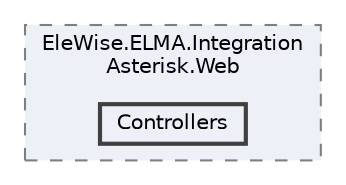 digraph "Web/Modules/EleWise.ELMA.IntegrationAsterisk.Web/Controllers"
{
 // LATEX_PDF_SIZE
  bgcolor="transparent";
  edge [fontname=Helvetica,fontsize=10,labelfontname=Helvetica,labelfontsize=10];
  node [fontname=Helvetica,fontsize=10,shape=box,height=0.2,width=0.4];
  compound=true
  subgraph clusterdir_0678954a5a651ecd78935d4b6a439539 {
    graph [ bgcolor="#edf0f7", pencolor="grey50", label="EleWise.ELMA.Integration\lAsterisk.Web", fontname=Helvetica,fontsize=10 style="filled,dashed", URL="dir_0678954a5a651ecd78935d4b6a439539.html",tooltip=""]
  dir_e68c6bdd035cee404303754d62298998 [label="Controllers", fillcolor="#edf0f7", color="grey25", style="filled,bold", URL="dir_e68c6bdd035cee404303754d62298998.html",tooltip=""];
  }
}
